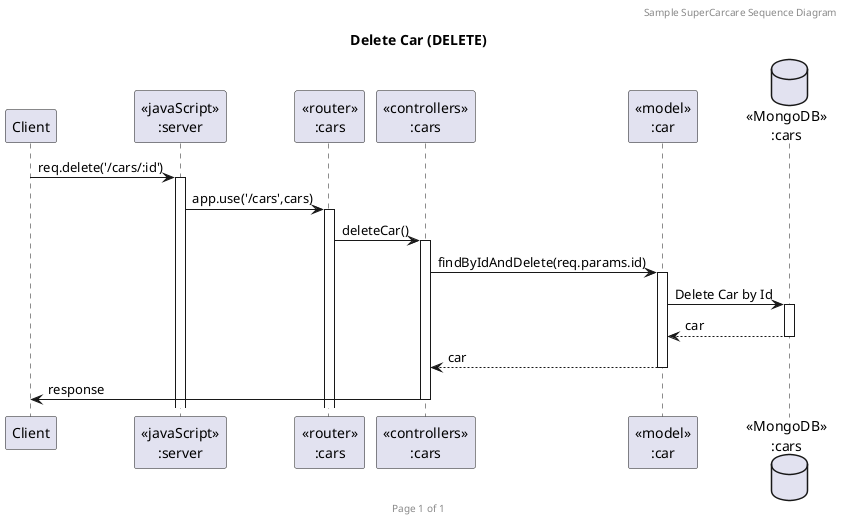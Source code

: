 @startuml Delete Cars

header Sample SuperCarcare Sequence Diagram
footer Page %page% of %lastpage%
title "Delete Car (DELETE)"

participant "Client" as client
participant "<<javaScript>>\n:server" as server
participant "<<router>>\n:cars" as routerCars
participant "<<controllers>>\n:cars" as controllersCars
participant "<<model>>\n:car" as modelCars
database "<<MongoDB>>\n:cars" as CarsDatabase

client->server ++:req.delete('/cars/:id')
server->routerCars ++:app.use('/cars',cars)
routerCars -> controllersCars ++:deleteCar()
controllersCars->modelCars ++:findByIdAndDelete(req.params.id)
modelCars ->CarsDatabase ++: Delete Car by Id
CarsDatabase --> modelCars --: car
controllersCars <-- modelCars --:car
controllersCars->client --:response

@enduml